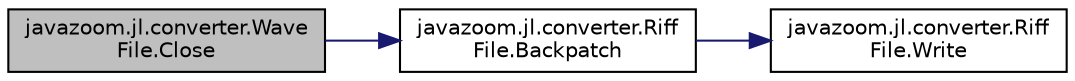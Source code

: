 digraph "javazoom.jl.converter.WaveFile.Close"
{
 // LATEX_PDF_SIZE
  edge [fontname="Helvetica",fontsize="10",labelfontname="Helvetica",labelfontsize="10"];
  node [fontname="Helvetica",fontsize="10",shape=record];
  rankdir="LR";
  Node1 [label="javazoom.jl.converter.Wave\lFile.Close",height=0.2,width=0.4,color="black", fillcolor="grey75", style="filled", fontcolor="black",tooltip=" "];
  Node1 -> Node2 [color="midnightblue",fontsize="10",style="solid"];
  Node2 [label="javazoom.jl.converter.Riff\lFile.Backpatch",height=0.2,width=0.4,color="black", fillcolor="white", style="filled",URL="$classjavazoom_1_1jl_1_1converter_1_1_riff_file.html#ac1db110b750e0bd561cbbb70c4ae1025",tooltip=" "];
  Node2 -> Node3 [color="midnightblue",fontsize="10",style="solid"];
  Node3 [label="javazoom.jl.converter.Riff\lFile.Write",height=0.2,width=0.4,color="black", fillcolor="white", style="filled",URL="$classjavazoom_1_1jl_1_1converter_1_1_riff_file.html#a2d9f2df252c07962e42d629ca85f02eb",tooltip=" "];
}
